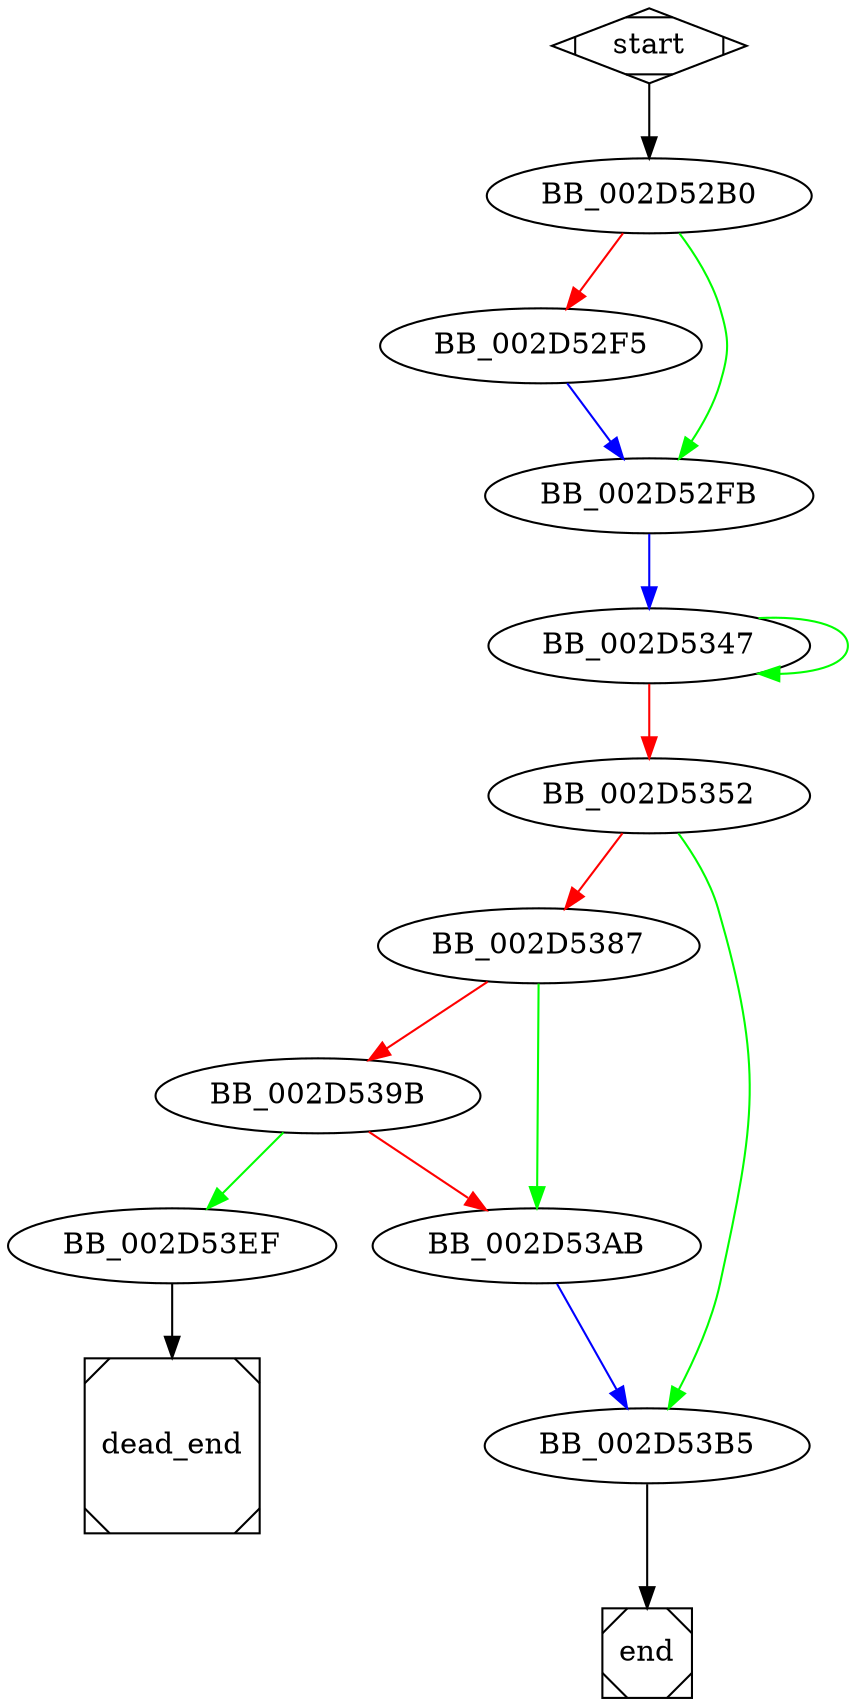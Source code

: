digraph G {
  start -> BB_002D52B0;

  BB_002D52B0 -> BB_002D52F5 [color=red];
  BB_002D52B0 -> BB_002D52FB [color=green];
  
  BB_002D52F5 -> BB_002D52FB [color=blue];
  
  BB_002D52FB -> BB_002D5347 [color=blue];
  
  BB_002D5347 -> BB_002D5352 [color=red];
  BB_002D5347 -> BB_002D5347 [color=green];
  
  BB_002D5352 -> BB_002D5387 [color=red];
  BB_002D5352 -> BB_002D53B5 [color=green];
  
  BB_002D5387 -> BB_002D539B [color=red];
  BB_002D5387 -> BB_002D53AB [color=green];
  
  BB_002D539B -> BB_002D53AB [color=red];
  BB_002D539B -> BB_002D53EF [color=green];
  
  BB_002D53AB -> BB_002D53B5 [color=blue];
  
  BB_002D53B5 -> end;
  
  BB_002D53EF -> dead_end;
  
  start [shape=Mdiamond];
  end [shape=Msquare];
  dead_end [shape=Msquare];
}
